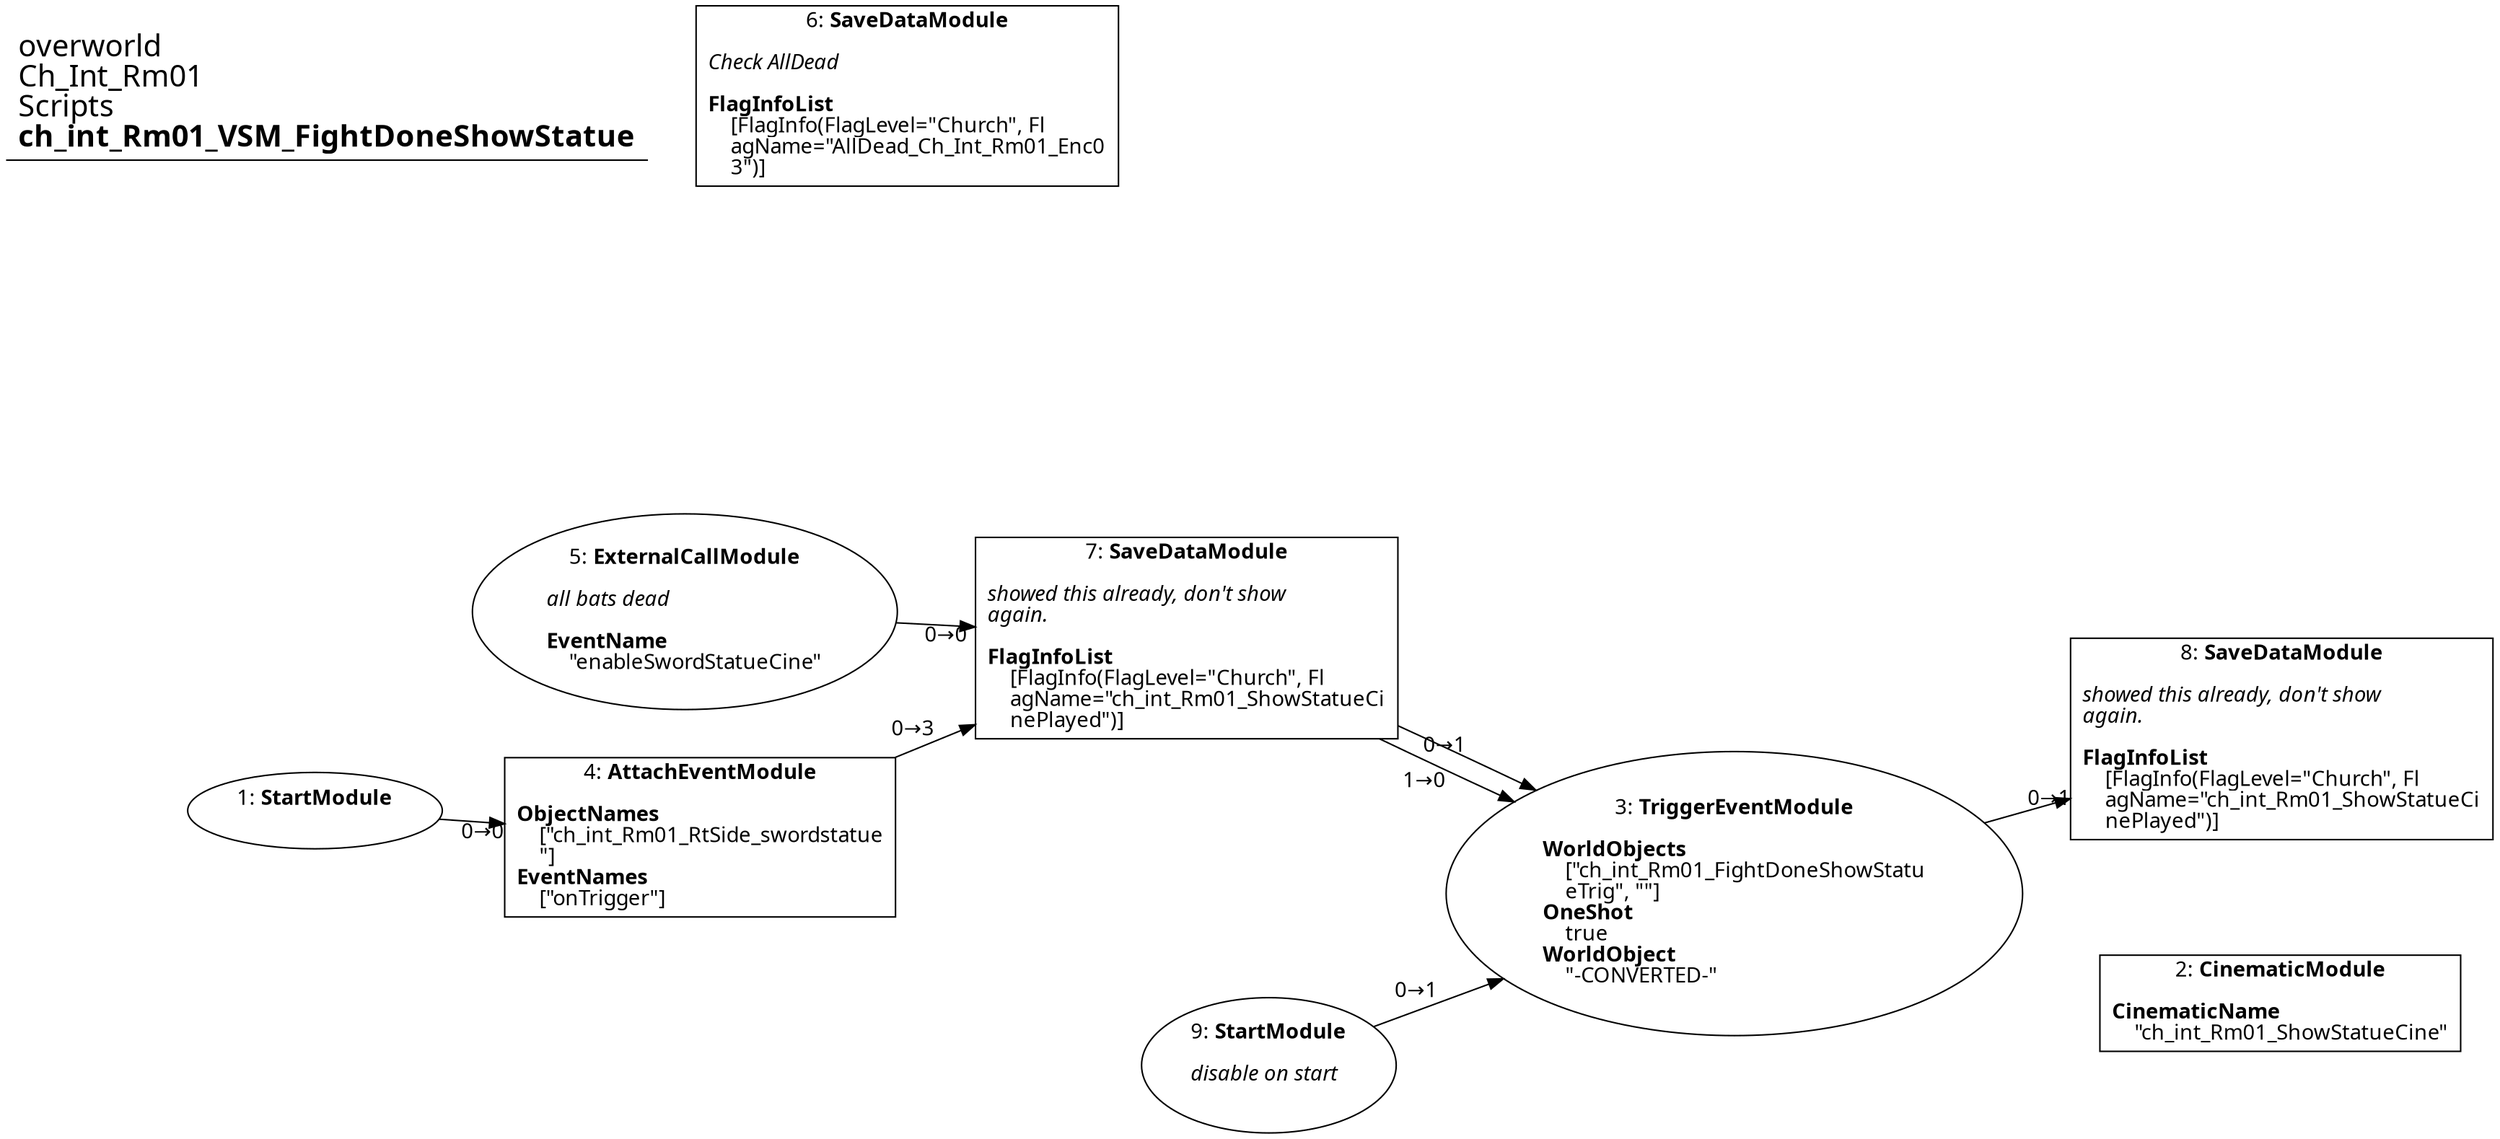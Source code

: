 digraph {
    layout = fdp;
    overlap = prism;
    sep = "+16";
    splines = spline;

    node [ shape = box ];

    graph [ fontname = "Segoe UI" ];
    node [ fontname = "Segoe UI" ];
    edge [ fontname = "Segoe UI" ];

    1 [ label = <1: <b>StartModule</b><br/><br/>> ];
    1 [ shape = oval ]
    1 [ pos = "-0.18200001,-0.379!" ];
    1 -> 4 [ label = "0→0" ];

    2 [ label = <2: <b>CinematicModule</b><br/><br/><b>CinematicName</b><br align="left"/>    &quot;ch_int_Rm01_ShowStatueCine&quot;<br align="left"/>> ];
    2 [ pos = "0.791,-0.48400003!" ];

    3 [ label = <3: <b>TriggerEventModule</b><br/><br/><b>WorldObjects</b><br align="left"/>    [&quot;ch_int_Rm01_FightDoneShowStatu<br align="left"/>    eTrig&quot;, &quot;&quot;]<br align="left"/><b>OneShot</b><br align="left"/>    true<br align="left"/><b>WorldObject</b><br align="left"/>    &quot;-CONVERTED-&quot;<br align="left"/>> ];
    3 [ shape = oval ]
    3 [ pos = "0.505,-0.42700002!" ];
    3 -> 8 [ label = "0→1" ];

    4 [ label = <4: <b>AttachEventModule</b><br/><br/><b>ObjectNames</b><br align="left"/>    [&quot;ch_int_Rm01_RtSide_swordstatue<br align="left"/>    &quot;]<br align="left"/><b>EventNames</b><br align="left"/>    [&quot;onTrigger&quot;]<br align="left"/>> ];
    4 [ pos = "-0.016,-0.379!" ];
    4 -> 7 [ label = "0→3" ];

    5 [ label = <5: <b>ExternalCallModule</b><br/><br/><i>all bats dead<br align="left"/></i><br align="left"/><b>EventName</b><br align="left"/>    &quot;enableSwordStatueCine&quot;<br align="left"/>> ];
    5 [ shape = oval ]
    5 [ pos = "-0.022000002,-0.31!" ];
    5 -> 7 [ label = "0→0" ];

    6 [ label = <6: <b>SaveDataModule</b><br/><br/><i>Check AllDead<br align="left"/></i><br align="left"/><b>FlagInfoList</b><br align="left"/>    [FlagInfo(FlagLevel=&quot;Church&quot;, Fl<br align="left"/>    agName=&quot;AllDead_Ch_Int_Rm01_Enc0<br align="left"/>    3&quot;)]<br align="left"/>> ];
    6 [ pos = "0.079,-0.023000002!" ];

    7 [ label = <7: <b>SaveDataModule</b><br/><br/><i>showed this already, don't show <br align="left"/>again.<br align="left"/></i><br align="left"/><b>FlagInfoList</b><br align="left"/>    [FlagInfo(FlagLevel=&quot;Church&quot;, Fl<br align="left"/>    agName=&quot;ch_int_Rm01_ShowStatueCi<br align="left"/>    nePlayed&quot;)]<br align="left"/>> ];
    7 [ pos = "0.256,-0.31!" ];
    7 -> 3 [ label = "0→1" ];
    7 -> 3 [ label = "1→0" ];

    8 [ label = <8: <b>SaveDataModule</b><br/><br/><i>showed this already, don't show <br align="left"/>again.<br align="left"/></i><br align="left"/><b>FlagInfoList</b><br align="left"/>    [FlagInfo(FlagLevel=&quot;Church&quot;, Fl<br align="left"/>    agName=&quot;ch_int_Rm01_ShowStatueCi<br align="left"/>    nePlayed&quot;)]<br align="left"/>> ];
    8 [ pos = "0.79200006,-0.35000002!" ];

    9 [ label = <9: <b>StartModule</b><br/><br/><i>disable on start<br align="left"/></i><br align="left"/>> ];
    9 [ shape = oval ]
    9 [ pos = "0.28300002,-0.51000005!" ];
    9 -> 3 [ label = "0→1" ];

    title [ pos = "-0.18300001,-0.022000002!" ];
    title [ shape = underline ];
    title [ label = <<font point-size="20">overworld<br align="left"/>Ch_Int_Rm01<br align="left"/>Scripts<br align="left"/><b>ch_int_Rm01_VSM_FightDoneShowStatue</b><br align="left"/></font>> ];
}
